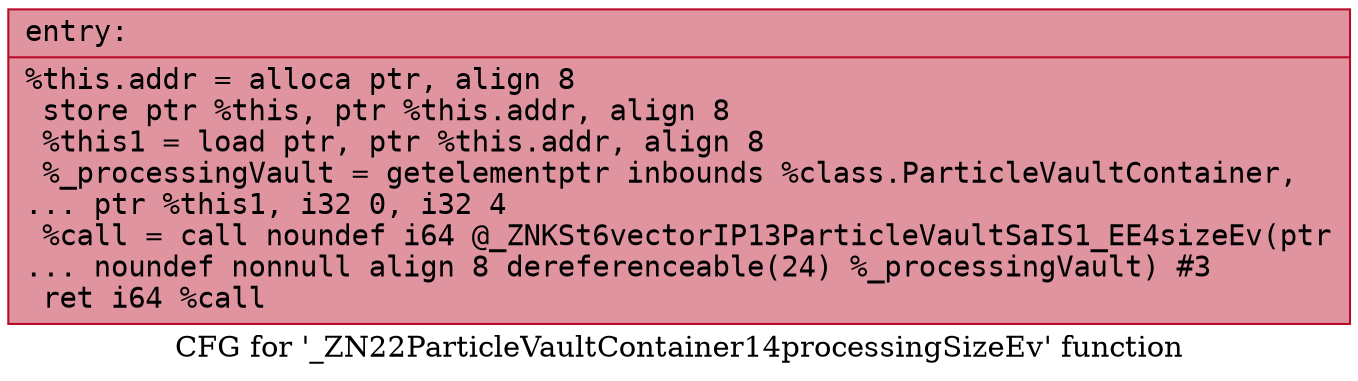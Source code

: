 digraph "CFG for '_ZN22ParticleVaultContainer14processingSizeEv' function" {
	label="CFG for '_ZN22ParticleVaultContainer14processingSizeEv' function";

	Node0x5617e7d38df0 [shape=record,color="#b70d28ff", style=filled, fillcolor="#b70d2870" fontname="Courier",label="{entry:\l|  %this.addr = alloca ptr, align 8\l  store ptr %this, ptr %this.addr, align 8\l  %this1 = load ptr, ptr %this.addr, align 8\l  %_processingVault = getelementptr inbounds %class.ParticleVaultContainer,\l... ptr %this1, i32 0, i32 4\l  %call = call noundef i64 @_ZNKSt6vectorIP13ParticleVaultSaIS1_EE4sizeEv(ptr\l... noundef nonnull align 8 dereferenceable(24) %_processingVault) #3\l  ret i64 %call\l}"];
}
